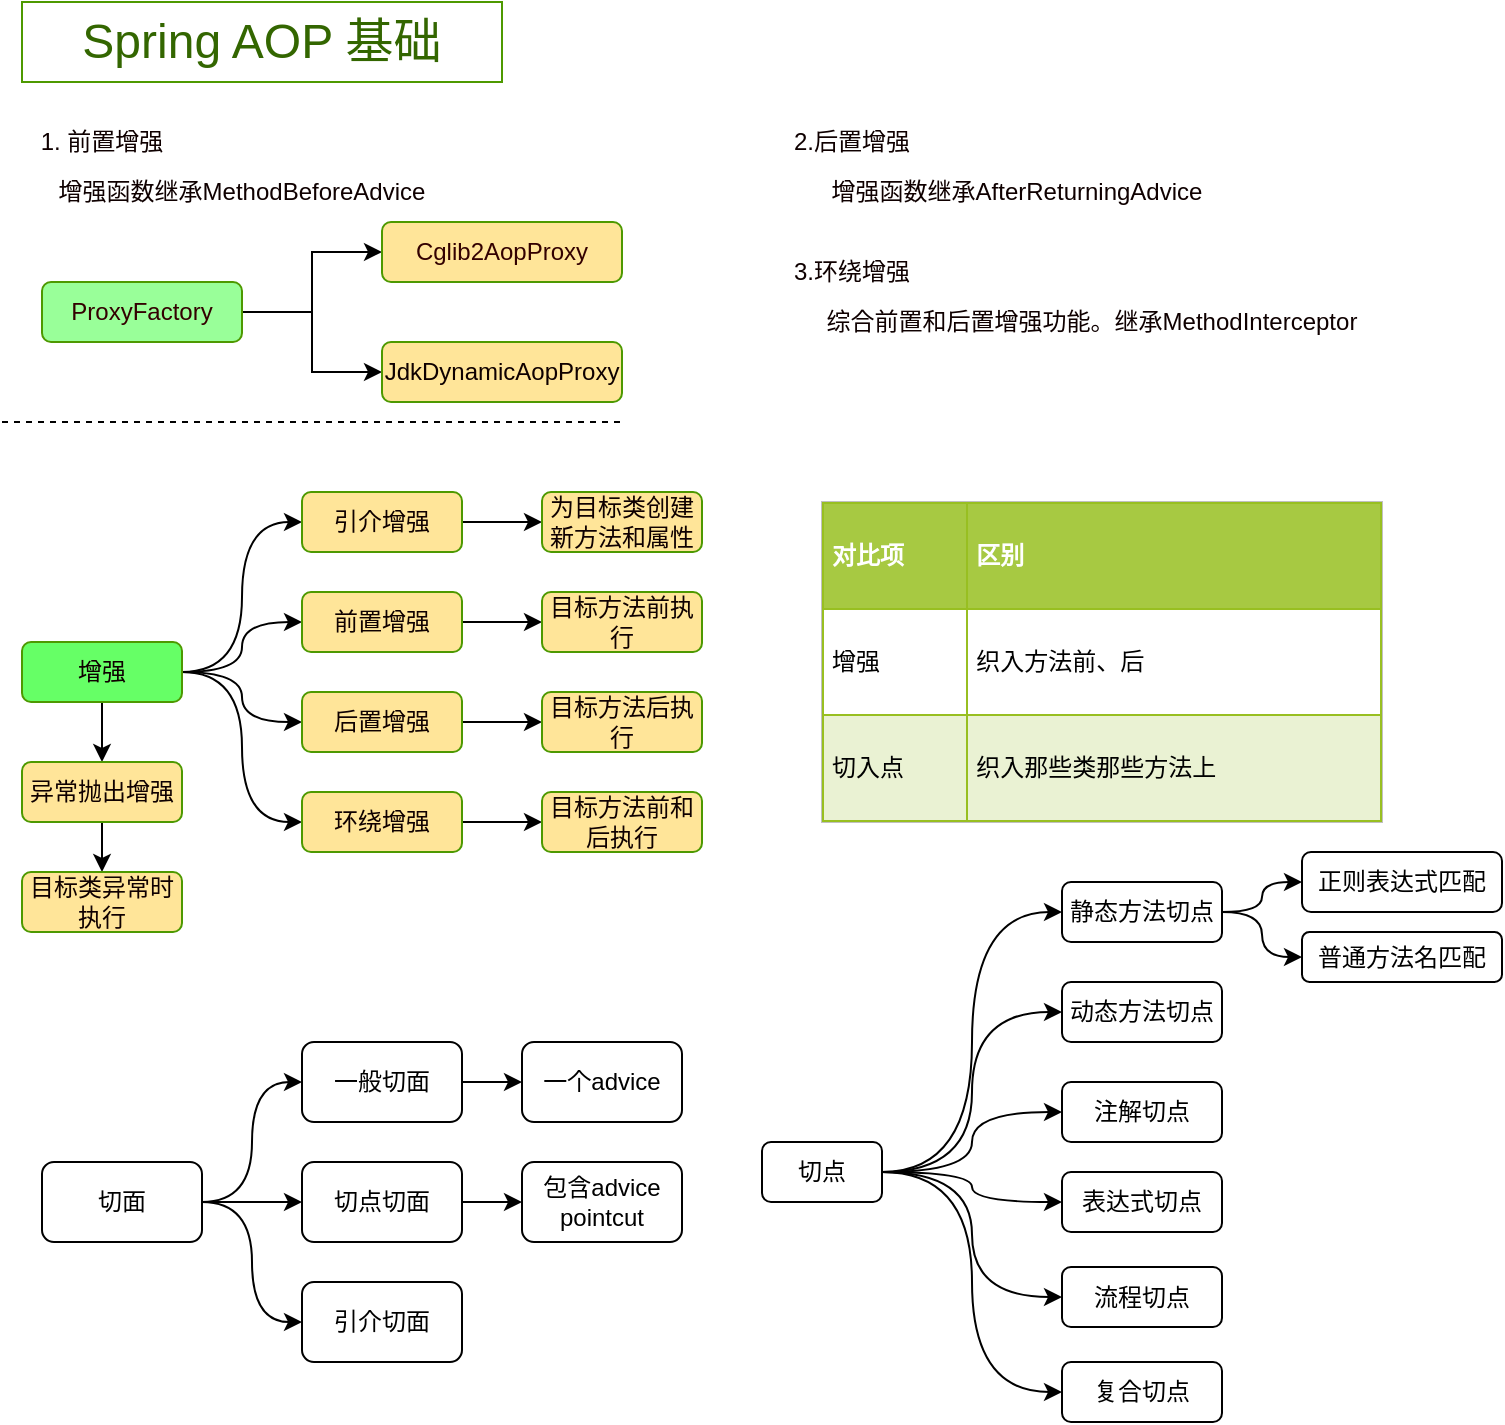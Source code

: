 <mxfile version="10.6.0" type="github"><diagram id="D3VJbLMwbs9eAdyJ0jNh" name="ç¬¬ 1 é¡µ"><mxGraphModel dx="906" dy="471" grid="1" gridSize="10" guides="1" tooltips="1" connect="1" arrows="1" fold="1" page="1" pageScale="1" pageWidth="827" pageHeight="1169" math="0" shadow="0"><root><mxCell id="0"/><mxCell id="1" parent="0"/><mxCell id="JU6JndYQcf1iLGpyS8iY-1" value="&lt;font style=&quot;font-size: 24px&quot;&gt;Spring AOP 基础&lt;/font&gt;" style="text;html=1;strokeColor=#4D9900;fillColor=none;align=center;verticalAlign=middle;whiteSpace=wrap;rounded=0;fontColor=#336600;" parent="1" vertex="1"><mxGeometry x="30" y="10" width="240" height="40" as="geometry"/></mxCell><mxCell id="JU6JndYQcf1iLGpyS8iY-4" value="" style="edgeStyle=orthogonalEdgeStyle;rounded=0;orthogonalLoop=1;jettySize=auto;html=1;fontColor=#336600;entryX=0;entryY=0.5;entryDx=0;entryDy=0;" parent="1" source="JU6JndYQcf1iLGpyS8iY-2" target="JU6JndYQcf1iLGpyS8iY-3" edge="1"><mxGeometry relative="1" as="geometry"/></mxCell><mxCell id="JU6JndYQcf1iLGpyS8iY-6" value="" style="edgeStyle=orthogonalEdgeStyle;rounded=0;orthogonalLoop=1;jettySize=auto;html=1;fontColor=#336600;" parent="1" source="JU6JndYQcf1iLGpyS8iY-2" target="JU6JndYQcf1iLGpyS8iY-5" edge="1"><mxGeometry relative="1" as="geometry"/></mxCell><mxCell id="JU6JndYQcf1iLGpyS8iY-2" value="ProxyFactory" style="rounded=1;whiteSpace=wrap;html=1;strokeColor=#4D9900;fontColor=#330000;fillColor=#99FF99;" parent="1" vertex="1"><mxGeometry x="40" y="150" width="100" height="30" as="geometry"/></mxCell><mxCell id="JU6JndYQcf1iLGpyS8iY-5" value="JdkDynamicAopProxy" style="rounded=1;whiteSpace=wrap;html=1;strokeColor=#4D9900;fontColor=#0F0000;fillColor=#FFE599;" parent="1" vertex="1"><mxGeometry x="210" y="180" width="120" height="30" as="geometry"/></mxCell><mxCell id="JU6JndYQcf1iLGpyS8iY-3" value="Cglib2AopProxy" style="rounded=1;whiteSpace=wrap;html=1;strokeColor=#4D9900;fontColor=#330000;fillColor=#FFE599;" parent="1" vertex="1"><mxGeometry x="210" y="120" width="120" height="30" as="geometry"/></mxCell><mxCell id="JU6JndYQcf1iLGpyS8iY-7" value="1. 前置增强" style="text;html=1;strokeColor=none;fillColor=none;align=center;verticalAlign=middle;whiteSpace=wrap;rounded=0;fontColor=#0F0000;" parent="1" vertex="1"><mxGeometry x="30" y="70" width="80" height="20" as="geometry"/></mxCell><mxCell id="JU6JndYQcf1iLGpyS8iY-10" value="增强函数继承MethodBeforeAdvice" style="text;html=1;strokeColor=none;fillColor=none;align=center;verticalAlign=middle;whiteSpace=wrap;rounded=0;fontColor=#0F0000;" parent="1" vertex="1"><mxGeometry x="40" y="95" width="200" height="20" as="geometry"/></mxCell><mxCell id="JU6JndYQcf1iLGpyS8iY-11" value="2.后置增强" style="text;html=1;strokeColor=none;fillColor=none;align=center;verticalAlign=middle;whiteSpace=wrap;rounded=0;fontColor=#0F0000;" parent="1" vertex="1"><mxGeometry x="410" y="70" width="70" height="20" as="geometry"/></mxCell><mxCell id="JU6JndYQcf1iLGpyS8iY-12" value="增强函数继承AfterReturningAdvice" style="text;html=1;strokeColor=none;fillColor=none;align=center;verticalAlign=middle;whiteSpace=wrap;rounded=0;fontColor=#0F0000;" parent="1" vertex="1"><mxGeometry x="425" y="95" width="205" height="20" as="geometry"/></mxCell><mxCell id="JU6JndYQcf1iLGpyS8iY-13" value="3.环绕增强" style="text;html=1;strokeColor=none;fillColor=none;align=center;verticalAlign=middle;whiteSpace=wrap;rounded=0;fontColor=#0F0000;" parent="1" vertex="1"><mxGeometry x="410" y="135" width="70" height="20" as="geometry"/></mxCell><mxCell id="JU6JndYQcf1iLGpyS8iY-14" value="综合前置和后置增强功能。继承MethodInterceptor" style="text;html=1;strokeColor=none;fillColor=none;align=center;verticalAlign=middle;whiteSpace=wrap;rounded=0;fontColor=#0F0000;" parent="1" vertex="1"><mxGeometry x="430" y="160" width="270" height="20" as="geometry"/></mxCell><mxCell id="JU6JndYQcf1iLGpyS8iY-18" value="" style="edgeStyle=orthogonalEdgeStyle;rounded=0;orthogonalLoop=1;jettySize=auto;html=1;fontColor=#0F0000;entryX=0;entryY=0.5;entryDx=0;entryDy=0;curved=1;" parent="1" source="JU6JndYQcf1iLGpyS8iY-16" target="JU6JndYQcf1iLGpyS8iY-17" edge="1"><mxGeometry relative="1" as="geometry"/></mxCell><mxCell id="JU6JndYQcf1iLGpyS8iY-20" value="" style="edgeStyle=orthogonalEdgeStyle;rounded=0;orthogonalLoop=1;jettySize=auto;html=1;fontColor=#0F0000;curved=1;" parent="1" source="JU6JndYQcf1iLGpyS8iY-16" target="JU6JndYQcf1iLGpyS8iY-19" edge="1"><mxGeometry relative="1" as="geometry"/></mxCell><mxCell id="JU6JndYQcf1iLGpyS8iY-22" value="" style="edgeStyle=orthogonalEdgeStyle;rounded=0;orthogonalLoop=1;jettySize=auto;html=1;fontColor=#0F0000;entryX=0;entryY=0.5;entryDx=0;entryDy=0;curved=1;" parent="1" source="JU6JndYQcf1iLGpyS8iY-16" target="JU6JndYQcf1iLGpyS8iY-21" edge="1"><mxGeometry relative="1" as="geometry"/></mxCell><mxCell id="JU6JndYQcf1iLGpyS8iY-24" value="" style="edgeStyle=orthogonalEdgeStyle;rounded=0;orthogonalLoop=1;jettySize=auto;html=1;fontColor=#0F0000;" parent="1" source="JU6JndYQcf1iLGpyS8iY-16" target="JU6JndYQcf1iLGpyS8iY-23" edge="1"><mxGeometry relative="1" as="geometry"/></mxCell><mxCell id="JU6JndYQcf1iLGpyS8iY-29" style="edgeStyle=orthogonalEdgeStyle;curved=1;rounded=0;orthogonalLoop=1;jettySize=auto;html=1;entryX=0;entryY=0.5;entryDx=0;entryDy=0;fontColor=#0F0000;" parent="1" source="JU6JndYQcf1iLGpyS8iY-16" target="JU6JndYQcf1iLGpyS8iY-25" edge="1"><mxGeometry relative="1" as="geometry"/></mxCell><mxCell id="JU6JndYQcf1iLGpyS8iY-16" value="增强" style="rounded=1;whiteSpace=wrap;html=1;strokeColor=#4D9900;fontColor=#0F0000;fillColor=#66FF66;" parent="1" vertex="1"><mxGeometry x="30" y="330" width="80" height="30" as="geometry"/></mxCell><mxCell id="JU6JndYQcf1iLGpyS8iY-31" value="" style="edgeStyle=orthogonalEdgeStyle;curved=1;rounded=0;orthogonalLoop=1;jettySize=auto;html=1;fontColor=#0F0000;" parent="1" source="JU6JndYQcf1iLGpyS8iY-25" target="JU6JndYQcf1iLGpyS8iY-30" edge="1"><mxGeometry relative="1" as="geometry"/></mxCell><mxCell id="JU6JndYQcf1iLGpyS8iY-25" value="引介增强" style="rounded=1;whiteSpace=wrap;html=1;strokeColor=#4D9900;fontColor=#0F0000;fillColor=#FFE599;" parent="1" vertex="1"><mxGeometry x="170" y="255" width="80" height="30" as="geometry"/></mxCell><mxCell id="JU6JndYQcf1iLGpyS8iY-30" value="为目标类创建新方法和属性" style="rounded=1;whiteSpace=wrap;html=1;strokeColor=#4D9900;fontColor=#0F0000;fillColor=#FFE599;" parent="1" vertex="1"><mxGeometry x="290" y="255" width="80" height="30" as="geometry"/></mxCell><mxCell id="JU6JndYQcf1iLGpyS8iY-39" value="" style="edgeStyle=orthogonalEdgeStyle;curved=1;rounded=0;orthogonalLoop=1;jettySize=auto;html=1;fontColor=#0F0000;" parent="1" source="JU6JndYQcf1iLGpyS8iY-23" target="JU6JndYQcf1iLGpyS8iY-38" edge="1"><mxGeometry relative="1" as="geometry"/></mxCell><mxCell id="JU6JndYQcf1iLGpyS8iY-23" value="异常抛出增强" style="rounded=1;whiteSpace=wrap;html=1;strokeColor=#4D9900;fontColor=#0F0000;fillColor=#FFE599;" parent="1" vertex="1"><mxGeometry x="30" y="390" width="80" height="30" as="geometry"/></mxCell><mxCell id="JU6JndYQcf1iLGpyS8iY-38" value="目标类异常时执行" style="rounded=1;whiteSpace=wrap;html=1;strokeColor=#4D9900;fontColor=#0F0000;fillColor=#FFE599;" parent="1" vertex="1"><mxGeometry x="30" y="445" width="80" height="30" as="geometry"/></mxCell><mxCell id="JU6JndYQcf1iLGpyS8iY-37" value="" style="edgeStyle=orthogonalEdgeStyle;curved=1;rounded=0;orthogonalLoop=1;jettySize=auto;html=1;fontColor=#0F0000;" parent="1" source="JU6JndYQcf1iLGpyS8iY-21" target="JU6JndYQcf1iLGpyS8iY-36" edge="1"><mxGeometry relative="1" as="geometry"/></mxCell><mxCell id="JU6JndYQcf1iLGpyS8iY-21" value="环绕增强" style="rounded=1;whiteSpace=wrap;html=1;strokeColor=#4D9900;fontColor=#0F0000;fillColor=#FFE599;" parent="1" vertex="1"><mxGeometry x="170" y="405" width="80" height="30" as="geometry"/></mxCell><mxCell id="JU6JndYQcf1iLGpyS8iY-36" value="目标方法前和后执行" style="rounded=1;whiteSpace=wrap;html=1;strokeColor=#4D9900;fontColor=#0F0000;fillColor=#FFE599;" parent="1" vertex="1"><mxGeometry x="290" y="405" width="80" height="30" as="geometry"/></mxCell><mxCell id="JU6JndYQcf1iLGpyS8iY-35" value="" style="edgeStyle=orthogonalEdgeStyle;curved=1;rounded=0;orthogonalLoop=1;jettySize=auto;html=1;fontColor=#0F0000;" parent="1" source="JU6JndYQcf1iLGpyS8iY-19" target="JU6JndYQcf1iLGpyS8iY-34" edge="1"><mxGeometry relative="1" as="geometry"/></mxCell><mxCell id="JU6JndYQcf1iLGpyS8iY-19" value="后置增强" style="rounded=1;whiteSpace=wrap;html=1;strokeColor=#4D9900;fontColor=#0F0000;fillColor=#FFE599;" parent="1" vertex="1"><mxGeometry x="170" y="355" width="80" height="30" as="geometry"/></mxCell><mxCell id="JU6JndYQcf1iLGpyS8iY-34" value="目标方法后执行" style="rounded=1;whiteSpace=wrap;html=1;strokeColor=#4D9900;fontColor=#0F0000;fillColor=#FFE599;" parent="1" vertex="1"><mxGeometry x="290" y="355" width="80" height="30" as="geometry"/></mxCell><mxCell id="JU6JndYQcf1iLGpyS8iY-33" value="" style="edgeStyle=orthogonalEdgeStyle;curved=1;rounded=0;orthogonalLoop=1;jettySize=auto;html=1;fontColor=#0F0000;" parent="1" source="JU6JndYQcf1iLGpyS8iY-17" target="JU6JndYQcf1iLGpyS8iY-32" edge="1"><mxGeometry relative="1" as="geometry"/></mxCell><mxCell id="JU6JndYQcf1iLGpyS8iY-17" value="前置增强" style="rounded=1;whiteSpace=wrap;html=1;strokeColor=#4D9900;fontColor=#0F0000;fillColor=#FFE599;" parent="1" vertex="1"><mxGeometry x="170" y="305" width="80" height="30" as="geometry"/></mxCell><mxCell id="JU6JndYQcf1iLGpyS8iY-32" value="目标方法前执行" style="rounded=1;whiteSpace=wrap;html=1;strokeColor=#4D9900;fontColor=#0F0000;fillColor=#FFE599;" parent="1" vertex="1"><mxGeometry x="290" y="305" width="80" height="30" as="geometry"/></mxCell><mxCell id="JU6JndYQcf1iLGpyS8iY-27" value="" style="endArrow=none;dashed=1;html=1;fontColor=#0F0000;" parent="1" edge="1"><mxGeometry width="50" height="50" relative="1" as="geometry"><mxPoint x="20" y="220" as="sourcePoint"/><mxPoint x="330" y="220" as="targetPoint"/></mxGeometry></mxCell><mxCell id="vt8EZ_2h5pUsrxNp-R87-1" value="&lt;table border=&quot;1&quot; width=&quot;100%&quot; cellpadding=&quot;4&quot; style=&quot;width: 100% ; height: 100% ; border-collapse: collapse&quot;&gt;&lt;tbody&gt;&lt;tr style=&quot;background-color: #a7c942 ; color: #ffffff ; border: 1px solid #98bf21&quot;&gt;&lt;th align=&quot;left&quot;&gt;对比项&lt;/th&gt;&lt;th align=&quot;left&quot;&gt;区别&lt;/th&gt;&lt;/tr&gt;&lt;tr style=&quot;border: 1px solid #98bf21&quot;&gt;&lt;td&gt;增强&lt;/td&gt;&lt;td&gt;织入方法前、后&lt;/td&gt;&lt;/tr&gt;&lt;tr style=&quot;background-color: #eaf2d3 ; border: 1px solid #98bf21&quot;&gt;&lt;td&gt;切入点&lt;/td&gt;&lt;td&gt;织入那些类那些方法上&lt;/td&gt;&lt;/tr&gt;&lt;/tbody&gt;&lt;/table&gt;" style="text;html=1;strokeColor=#c0c0c0;fillColor=#ffffff;overflow=fill;rounded=0;" vertex="1" parent="1"><mxGeometry x="430" y="260" width="280" height="160" as="geometry"/></mxCell><mxCell id="vt8EZ_2h5pUsrxNp-R87-4" value="" style="edgeStyle=orthogonalEdgeStyle;rounded=0;orthogonalLoop=1;jettySize=auto;html=1;entryX=0;entryY=0.5;entryDx=0;entryDy=0;curved=1;" edge="1" parent="1" source="vt8EZ_2h5pUsrxNp-R87-2" target="vt8EZ_2h5pUsrxNp-R87-3"><mxGeometry relative="1" as="geometry"/></mxCell><mxCell id="vt8EZ_2h5pUsrxNp-R87-6" value="" style="edgeStyle=orthogonalEdgeStyle;rounded=0;orthogonalLoop=1;jettySize=auto;html=1;" edge="1" parent="1" source="vt8EZ_2h5pUsrxNp-R87-2" target="vt8EZ_2h5pUsrxNp-R87-5"><mxGeometry relative="1" as="geometry"/></mxCell><mxCell id="vt8EZ_2h5pUsrxNp-R87-8" value="" style="edgeStyle=orthogonalEdgeStyle;rounded=0;orthogonalLoop=1;jettySize=auto;html=1;curved=1;entryX=0;entryY=0.5;entryDx=0;entryDy=0;" edge="1" parent="1" source="vt8EZ_2h5pUsrxNp-R87-2" target="vt8EZ_2h5pUsrxNp-R87-7"><mxGeometry relative="1" as="geometry"/></mxCell><mxCell id="vt8EZ_2h5pUsrxNp-R87-2" value="切面" style="rounded=1;whiteSpace=wrap;html=1;" vertex="1" parent="1"><mxGeometry x="40" y="590" width="80" height="40" as="geometry"/></mxCell><mxCell id="vt8EZ_2h5pUsrxNp-R87-7" value="引介切面" style="rounded=1;whiteSpace=wrap;html=1;" vertex="1" parent="1"><mxGeometry x="170" y="650" width="80" height="40" as="geometry"/></mxCell><mxCell id="vt8EZ_2h5pUsrxNp-R87-12" value="" style="edgeStyle=orthogonalEdgeStyle;curved=1;rounded=0;orthogonalLoop=1;jettySize=auto;html=1;" edge="1" parent="1" source="vt8EZ_2h5pUsrxNp-R87-5" target="vt8EZ_2h5pUsrxNp-R87-11"><mxGeometry relative="1" as="geometry"/></mxCell><mxCell id="vt8EZ_2h5pUsrxNp-R87-5" value="切点切面" style="rounded=1;whiteSpace=wrap;html=1;" vertex="1" parent="1"><mxGeometry x="170" y="590" width="80" height="40" as="geometry"/></mxCell><mxCell id="vt8EZ_2h5pUsrxNp-R87-11" value="包含advice pointcut" style="rounded=1;whiteSpace=wrap;html=1;" vertex="1" parent="1"><mxGeometry x="280" y="590" width="80" height="40" as="geometry"/></mxCell><mxCell id="vt8EZ_2h5pUsrxNp-R87-10" value="" style="edgeStyle=orthogonalEdgeStyle;curved=1;rounded=0;orthogonalLoop=1;jettySize=auto;html=1;" edge="1" parent="1" source="vt8EZ_2h5pUsrxNp-R87-3" target="vt8EZ_2h5pUsrxNp-R87-9"><mxGeometry relative="1" as="geometry"/></mxCell><mxCell id="vt8EZ_2h5pUsrxNp-R87-3" value="一般切面" style="rounded=1;whiteSpace=wrap;html=1;" vertex="1" parent="1"><mxGeometry x="170" y="530" width="80" height="40" as="geometry"/></mxCell><mxCell id="vt8EZ_2h5pUsrxNp-R87-9" value="一个advice" style="rounded=1;whiteSpace=wrap;html=1;" vertex="1" parent="1"><mxGeometry x="280" y="530" width="80" height="40" as="geometry"/></mxCell><mxCell id="vt8EZ_2h5pUsrxNp-R87-15" value="" style="edgeStyle=orthogonalEdgeStyle;curved=1;rounded=0;orthogonalLoop=1;jettySize=auto;html=1;entryX=0;entryY=0.5;entryDx=0;entryDy=0;" edge="1" parent="1" source="vt8EZ_2h5pUsrxNp-R87-13" target="vt8EZ_2h5pUsrxNp-R87-14"><mxGeometry relative="1" as="geometry"/></mxCell><mxCell id="vt8EZ_2h5pUsrxNp-R87-17" value="" style="edgeStyle=orthogonalEdgeStyle;curved=1;rounded=0;orthogonalLoop=1;jettySize=auto;html=1;entryX=0;entryY=0.5;entryDx=0;entryDy=0;" edge="1" parent="1" source="vt8EZ_2h5pUsrxNp-R87-13" target="vt8EZ_2h5pUsrxNp-R87-16"><mxGeometry relative="1" as="geometry"/></mxCell><mxCell id="vt8EZ_2h5pUsrxNp-R87-19" value="" style="edgeStyle=orthogonalEdgeStyle;curved=1;rounded=0;orthogonalLoop=1;jettySize=auto;html=1;" edge="1" parent="1" source="vt8EZ_2h5pUsrxNp-R87-13" target="vt8EZ_2h5pUsrxNp-R87-18"><mxGeometry relative="1" as="geometry"/></mxCell><mxCell id="vt8EZ_2h5pUsrxNp-R87-21" value="" style="edgeStyle=orthogonalEdgeStyle;curved=1;rounded=0;orthogonalLoop=1;jettySize=auto;html=1;" edge="1" parent="1" source="vt8EZ_2h5pUsrxNp-R87-13" target="vt8EZ_2h5pUsrxNp-R87-20"><mxGeometry relative="1" as="geometry"/></mxCell><mxCell id="vt8EZ_2h5pUsrxNp-R87-25" value="" style="edgeStyle=orthogonalEdgeStyle;curved=1;rounded=0;orthogonalLoop=1;jettySize=auto;html=1;entryX=0;entryY=0.5;entryDx=0;entryDy=0;" edge="1" parent="1" source="vt8EZ_2h5pUsrxNp-R87-13" target="vt8EZ_2h5pUsrxNp-R87-24"><mxGeometry relative="1" as="geometry"/></mxCell><mxCell id="vt8EZ_2h5pUsrxNp-R87-27" value="" style="edgeStyle=orthogonalEdgeStyle;curved=1;rounded=0;orthogonalLoop=1;jettySize=auto;html=1;entryX=0;entryY=0.5;entryDx=0;entryDy=0;" edge="1" parent="1" source="vt8EZ_2h5pUsrxNp-R87-13" target="vt8EZ_2h5pUsrxNp-R87-26"><mxGeometry relative="1" as="geometry"/></mxCell><mxCell id="vt8EZ_2h5pUsrxNp-R87-13" value="切点" style="rounded=1;whiteSpace=wrap;html=1;" vertex="1" parent="1"><mxGeometry x="400" y="580" width="60" height="30" as="geometry"/></mxCell><mxCell id="vt8EZ_2h5pUsrxNp-R87-26" value="复合切点" style="rounded=1;whiteSpace=wrap;html=1;align=center;" vertex="1" parent="1"><mxGeometry x="550" y="690" width="80" height="30" as="geometry"/></mxCell><mxCell id="vt8EZ_2h5pUsrxNp-R87-24" value="流程切点" style="rounded=1;whiteSpace=wrap;html=1;align=center;" vertex="1" parent="1"><mxGeometry x="550" y="642.5" width="80" height="30" as="geometry"/></mxCell><mxCell id="vt8EZ_2h5pUsrxNp-R87-20" value="表达式切点" style="rounded=1;whiteSpace=wrap;html=1;align=center;" vertex="1" parent="1"><mxGeometry x="550" y="595" width="80" height="30" as="geometry"/></mxCell><mxCell id="vt8EZ_2h5pUsrxNp-R87-18" value="&lt;div style=&quot;text-align: left&quot;&gt;&lt;span&gt;注解切点&lt;/span&gt;&lt;/div&gt;" style="rounded=1;whiteSpace=wrap;html=1;align=center;" vertex="1" parent="1"><mxGeometry x="550" y="550" width="80" height="30" as="geometry"/></mxCell><mxCell id="vt8EZ_2h5pUsrxNp-R87-16" value="动态方法切点" style="rounded=1;whiteSpace=wrap;html=1;align=center;" vertex="1" parent="1"><mxGeometry x="550" y="500" width="80" height="30" as="geometry"/></mxCell><mxCell id="vt8EZ_2h5pUsrxNp-R87-29" value="" style="edgeStyle=orthogonalEdgeStyle;curved=1;rounded=0;orthogonalLoop=1;jettySize=auto;html=1;" edge="1" parent="1" source="vt8EZ_2h5pUsrxNp-R87-14" target="vt8EZ_2h5pUsrxNp-R87-28"><mxGeometry relative="1" as="geometry"/></mxCell><mxCell id="vt8EZ_2h5pUsrxNp-R87-33" style="edgeStyle=orthogonalEdgeStyle;curved=1;rounded=0;orthogonalLoop=1;jettySize=auto;html=1;" edge="1" parent="1" source="vt8EZ_2h5pUsrxNp-R87-14" target="vt8EZ_2h5pUsrxNp-R87-32"><mxGeometry relative="1" as="geometry"/></mxCell><mxCell id="vt8EZ_2h5pUsrxNp-R87-14" value="静态方法切点" style="rounded=1;whiteSpace=wrap;html=1;align=center;" vertex="1" parent="1"><mxGeometry x="550" y="450" width="80" height="30" as="geometry"/></mxCell><mxCell id="vt8EZ_2h5pUsrxNp-R87-28" value="正则表达式匹配" style="rounded=1;whiteSpace=wrap;html=1;align=center;" vertex="1" parent="1"><mxGeometry x="670" y="435" width="100" height="30" as="geometry"/></mxCell><mxCell id="vt8EZ_2h5pUsrxNp-R87-32" value="普通方法名匹配" style="rounded=1;whiteSpace=wrap;html=1;align=center;" vertex="1" parent="1"><mxGeometry x="670" y="475" width="100" height="25" as="geometry"/></mxCell></root></mxGraphModel></diagram></mxfile>
